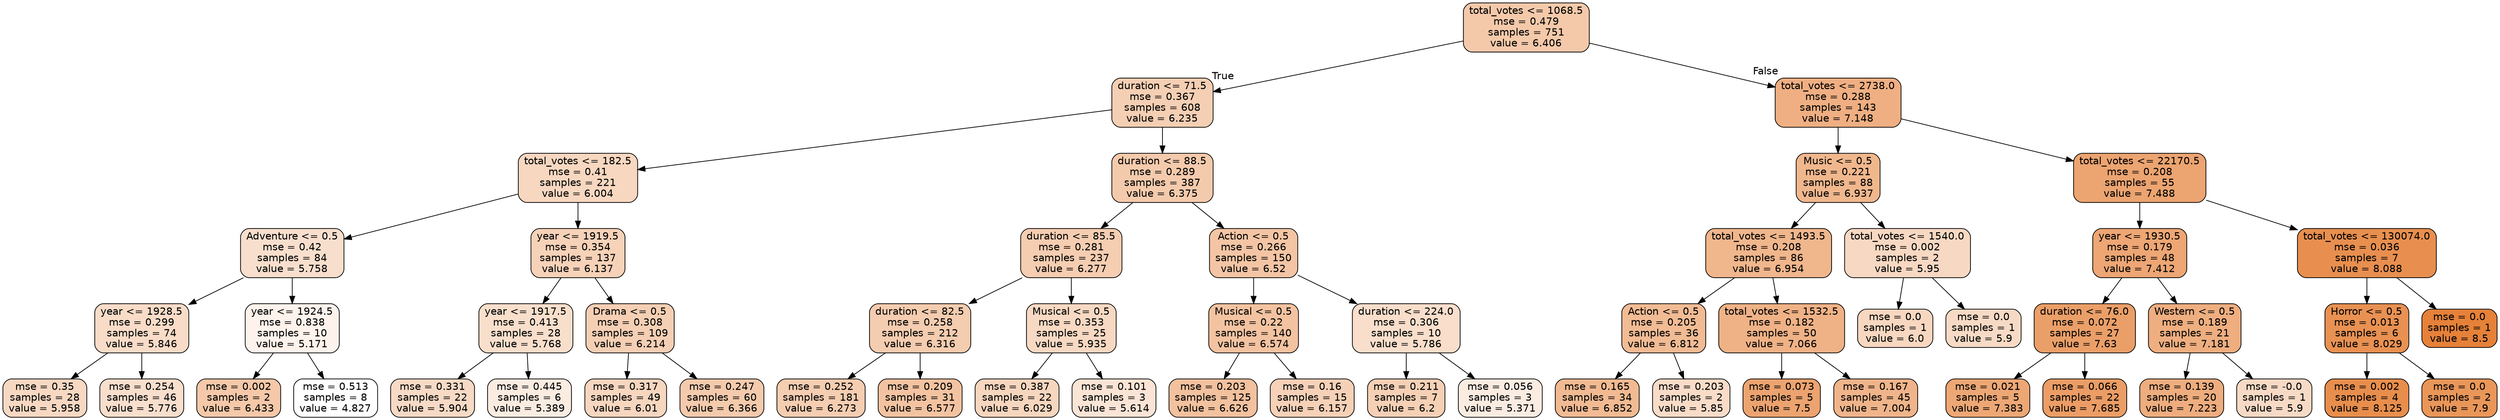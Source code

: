 digraph Tree {
node [shape=box, style="filled, rounded", color="black", fontname=helvetica] ;
edge [fontname=helvetica] ;
0 [label="total_votes <= 1068.5\nmse = 0.479\nsamples = 751\nvalue = 6.406", fillcolor="#f4c9aa"] ;
1 [label="duration <= 71.5\nmse = 0.367\nsamples = 608\nvalue = 6.235", fillcolor="#f5cfb3"] ;
0 -> 1 [labeldistance=2.5, labelangle=45, headlabel="True"] ;
2 [label="total_votes <= 182.5\nmse = 0.41\nsamples = 221\nvalue = 6.004", fillcolor="#f7d7c0"] ;
1 -> 2 ;
3 [label="Adventure <= 0.5\nmse = 0.42\nsamples = 84\nvalue = 5.758", fillcolor="#f8dfcd"] ;
2 -> 3 ;
4 [label="year <= 1928.5\nmse = 0.299\nsamples = 74\nvalue = 5.846", fillcolor="#f8dcc8"] ;
3 -> 4 ;
5 [label="mse = 0.35\nsamples = 28\nvalue = 5.958", fillcolor="#f7d8c2"] ;
4 -> 5 ;
6 [label="mse = 0.254\nsamples = 46\nvalue = 5.776", fillcolor="#f8decc"] ;
4 -> 6 ;
7 [label="year <= 1924.5\nmse = 0.838\nsamples = 10\nvalue = 5.171", fillcolor="#fdf3ec"] ;
3 -> 7 ;
8 [label="mse = 0.002\nsamples = 2\nvalue = 6.433", fillcolor="#f4c8a8"] ;
7 -> 8 ;
9 [label="mse = 0.513\nsamples = 8\nvalue = 4.827", fillcolor="#ffffff"] ;
7 -> 9 ;
10 [label="year <= 1919.5\nmse = 0.354\nsamples = 137\nvalue = 6.137", fillcolor="#f6d2b8"] ;
2 -> 10 ;
11 [label="year <= 1917.5\nmse = 0.413\nsamples = 28\nvalue = 5.768", fillcolor="#f8dfcc"] ;
10 -> 11 ;
12 [label="mse = 0.331\nsamples = 22\nvalue = 5.904", fillcolor="#f7dac5"] ;
11 -> 12 ;
13 [label="mse = 0.445\nsamples = 6\nvalue = 5.389", fillcolor="#fbece1"] ;
11 -> 13 ;
14 [label="Drama <= 0.5\nmse = 0.308\nsamples = 109\nvalue = 6.214", fillcolor="#f5cfb4"] ;
10 -> 14 ;
15 [label="mse = 0.317\nsamples = 49\nvalue = 6.01", fillcolor="#f7d6bf"] ;
14 -> 15 ;
16 [label="mse = 0.247\nsamples = 60\nvalue = 6.366", fillcolor="#f4caac"] ;
14 -> 16 ;
17 [label="duration <= 88.5\nmse = 0.289\nsamples = 387\nvalue = 6.375", fillcolor="#f4caac"] ;
1 -> 17 ;
18 [label="duration <= 85.5\nmse = 0.281\nsamples = 237\nvalue = 6.277", fillcolor="#f5cdb1"] ;
17 -> 18 ;
19 [label="duration <= 82.5\nmse = 0.258\nsamples = 212\nvalue = 6.316", fillcolor="#f4ccaf"] ;
18 -> 19 ;
20 [label="mse = 0.252\nsamples = 181\nvalue = 6.273", fillcolor="#f5cdb1"] ;
19 -> 20 ;
21 [label="mse = 0.209\nsamples = 31\nvalue = 6.577", fillcolor="#f3c3a1"] ;
19 -> 21 ;
22 [label="Musical <= 0.5\nmse = 0.353\nsamples = 25\nvalue = 5.935", fillcolor="#f7d9c3"] ;
18 -> 22 ;
23 [label="mse = 0.387\nsamples = 22\nvalue = 6.029", fillcolor="#f6d6be"] ;
22 -> 23 ;
24 [label="mse = 0.101\nsamples = 3\nvalue = 5.614", fillcolor="#f9e4d5"] ;
22 -> 24 ;
25 [label="Action <= 0.5\nmse = 0.266\nsamples = 150\nvalue = 6.52", fillcolor="#f3c5a4"] ;
17 -> 25 ;
26 [label="Musical <= 0.5\nmse = 0.22\nsamples = 140\nvalue = 6.574", fillcolor="#f3c3a1"] ;
25 -> 26 ;
27 [label="mse = 0.203\nsamples = 125\nvalue = 6.626", fillcolor="#f2c19e"] ;
26 -> 27 ;
28 [label="mse = 0.16\nsamples = 15\nvalue = 6.157", fillcolor="#f6d1b7"] ;
26 -> 28 ;
29 [label="duration <= 224.0\nmse = 0.306\nsamples = 10\nvalue = 5.786", fillcolor="#f8decb"] ;
25 -> 29 ;
30 [label="mse = 0.211\nsamples = 7\nvalue = 6.2", fillcolor="#f5d0b5"] ;
29 -> 30 ;
31 [label="mse = 0.056\nsamples = 3\nvalue = 5.371", fillcolor="#fbece2"] ;
29 -> 31 ;
32 [label="total_votes <= 2738.0\nmse = 0.288\nsamples = 143\nvalue = 7.148", fillcolor="#efaf82"] ;
0 -> 32 [labeldistance=2.5, labelangle=-45, headlabel="False"] ;
33 [label="Music <= 0.5\nmse = 0.221\nsamples = 88\nvalue = 6.937", fillcolor="#f0b78d"] ;
32 -> 33 ;
34 [label="total_votes <= 1493.5\nmse = 0.208\nsamples = 86\nvalue = 6.954", fillcolor="#f0b68c"] ;
33 -> 34 ;
35 [label="Action <= 0.5\nmse = 0.205\nsamples = 36\nvalue = 6.812", fillcolor="#f1bb94"] ;
34 -> 35 ;
36 [label="mse = 0.165\nsamples = 34\nvalue = 6.852", fillcolor="#f1ba92"] ;
35 -> 36 ;
37 [label="mse = 0.203\nsamples = 2\nvalue = 5.85", fillcolor="#f8dcc8"] ;
35 -> 37 ;
38 [label="total_votes <= 1532.5\nmse = 0.182\nsamples = 50\nvalue = 7.066", fillcolor="#efb286"] ;
34 -> 38 ;
39 [label="mse = 0.073\nsamples = 5\nvalue = 7.5", fillcolor="#eca36f"] ;
38 -> 39 ;
40 [label="mse = 0.167\nsamples = 45\nvalue = 7.004", fillcolor="#f0b48a"] ;
38 -> 40 ;
41 [label="total_votes <= 1540.0\nmse = 0.002\nsamples = 2\nvalue = 5.95", fillcolor="#f7d8c2"] ;
33 -> 41 ;
42 [label="mse = 0.0\nsamples = 1\nvalue = 6.0", fillcolor="#f7d7c0"] ;
41 -> 42 ;
43 [label="mse = 0.0\nsamples = 1\nvalue = 5.9", fillcolor="#f7dac5"] ;
41 -> 43 ;
44 [label="total_votes <= 22170.5\nmse = 0.208\nsamples = 55\nvalue = 7.488", fillcolor="#eca470"] ;
32 -> 44 ;
45 [label="year <= 1930.5\nmse = 0.179\nsamples = 48\nvalue = 7.412", fillcolor="#eda674"] ;
44 -> 45 ;
46 [label="duration <= 76.0\nmse = 0.072\nsamples = 27\nvalue = 7.63", fillcolor="#eb9f68"] ;
45 -> 46 ;
47 [label="mse = 0.021\nsamples = 5\nvalue = 7.383", fillcolor="#eda775"] ;
46 -> 47 ;
48 [label="mse = 0.066\nsamples = 22\nvalue = 7.685", fillcolor="#eb9d65"] ;
46 -> 48 ;
49 [label="Western <= 0.5\nmse = 0.189\nsamples = 21\nvalue = 7.181", fillcolor="#eeae80"] ;
45 -> 49 ;
50 [label="mse = 0.139\nsamples = 20\nvalue = 7.223", fillcolor="#eead7e"] ;
49 -> 50 ;
51 [label="mse = -0.0\nsamples = 1\nvalue = 5.9", fillcolor="#f7dac5"] ;
49 -> 51 ;
52 [label="total_votes <= 130074.0\nmse = 0.036\nsamples = 7\nvalue = 8.088", fillcolor="#e88f4f"] ;
44 -> 52 ;
53 [label="Horror <= 0.5\nmse = 0.013\nsamples = 6\nvalue = 8.029", fillcolor="#e89152"] ;
52 -> 53 ;
54 [label="mse = 0.002\nsamples = 4\nvalue = 8.125", fillcolor="#e88e4d"] ;
53 -> 54 ;
55 [label="mse = 0.0\nsamples = 2\nvalue = 7.9", fillcolor="#e99659"] ;
53 -> 55 ;
56 [label="mse = 0.0\nsamples = 1\nvalue = 8.5", fillcolor="#e58139"] ;
52 -> 56 ;
}